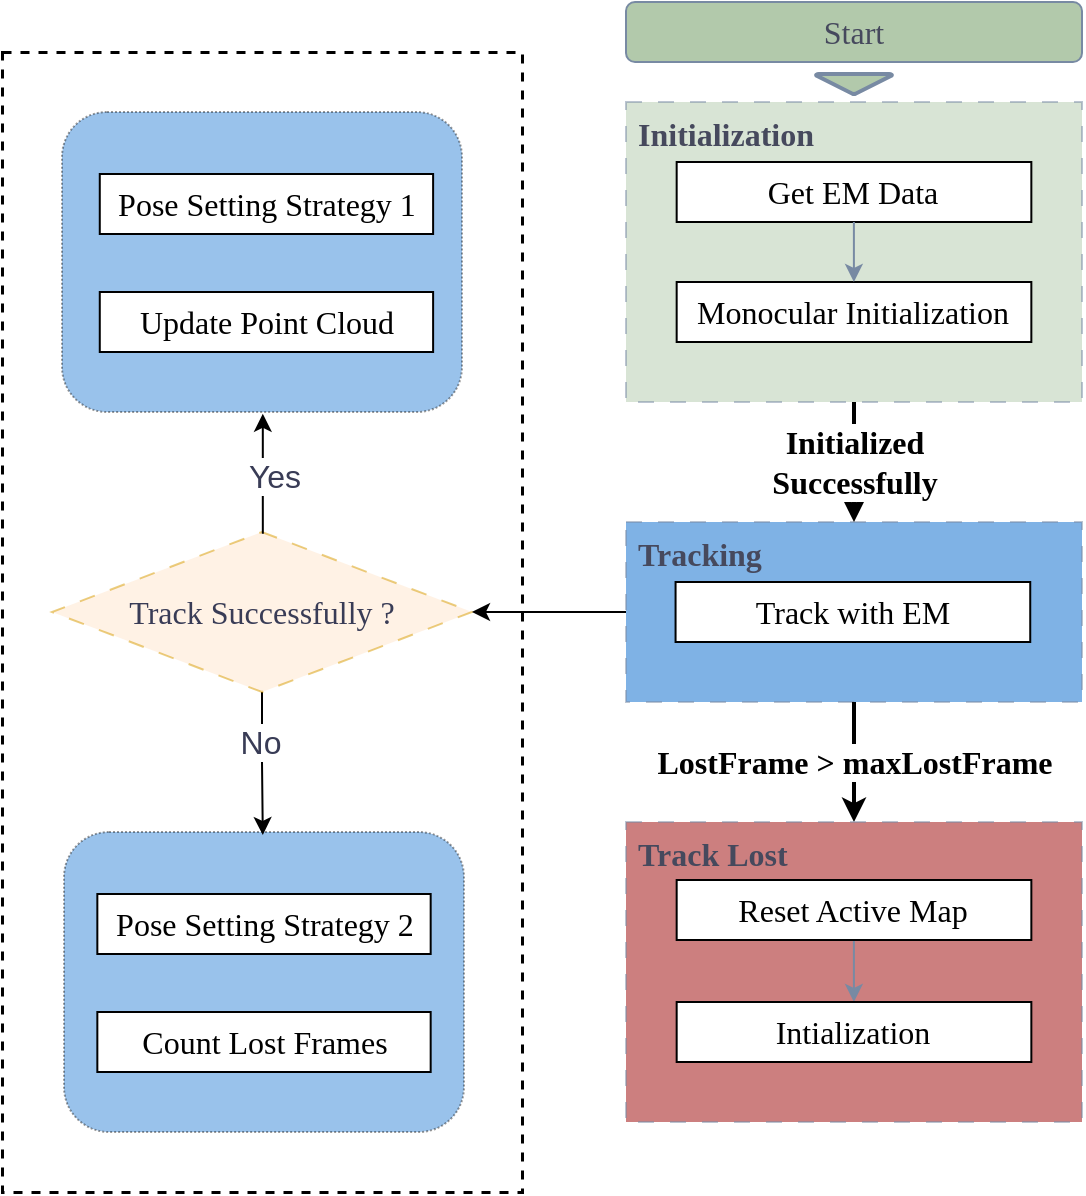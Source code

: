 <mxfile version="21.7.2" type="github">
  <diagram name="第 1 页" id="G7Pcc6TmtywT6FfzIDnz">
    <mxGraphModel dx="1122" dy="755" grid="1" gridSize="10" guides="1" tooltips="1" connect="0" arrows="1" fold="1" page="1" pageScale="1" pageWidth="827" pageHeight="1169" background="none" math="0" shadow="0">
      <root>
        <mxCell id="0" />
        <mxCell id="1" parent="0" />
        <mxCell id="d1WNU9h-yKKiMjP6R8Ru-19" value="" style="rounded=0;whiteSpace=wrap;html=1;fillColor=none;dashed=1;strokeWidth=1.5;" vertex="1" parent="1">
          <mxGeometry x="220" y="175" width="260" height="570" as="geometry" />
        </mxCell>
        <mxCell id="YHTQ-3PsGmllSr9fGuL9-46" value="" style="group;movable=1;resizable=1;rotatable=1;deletable=1;editable=1;locked=0;connectable=1;fontSize=16;fontFamily=Times New Roman;" parent="1" vertex="1" connectable="0">
          <mxGeometry x="532" y="150" width="228" height="200" as="geometry" />
        </mxCell>
        <mxCell id="YHTQ-3PsGmllSr9fGuL9-36" value="Start" style="rounded=1;whiteSpace=wrap;html=1;fillColor=#B2C9AB;strokeColor=#788AA3;fontColor=#46495D;labelBackgroundColor=none;movable=1;resizable=1;rotatable=1;deletable=1;editable=1;locked=0;connectable=1;fontSize=16;fontFamily=Times New Roman;" parent="YHTQ-3PsGmllSr9fGuL9-46" vertex="1">
          <mxGeometry width="228.0" height="30" as="geometry" />
        </mxCell>
        <mxCell id="YHTQ-3PsGmllSr9fGuL9-37" value="" style="strokeWidth=2;html=1;shape=mxgraph.flowchart.merge_or_storage;whiteSpace=wrap;labelBackgroundColor=none;fillColor=#B2C9AB;strokeColor=#788AA3;fontColor=#46495D;movable=1;resizable=1;rotatable=1;deletable=1;editable=1;locked=0;connectable=1;fontSize=16;fontFamily=Times New Roman;" parent="YHTQ-3PsGmllSr9fGuL9-46" vertex="1">
          <mxGeometry x="95.0" y="36" width="38.0" height="10" as="geometry" />
        </mxCell>
        <mxCell id="YHTQ-3PsGmllSr9fGuL9-41" value="&lt;b style=&quot;font-size: 16px;&quot;&gt;&amp;nbsp;Initialization&lt;/b&gt;" style="rounded=0;whiteSpace=wrap;html=1;strokeColor=#788AA3;fontColor=#46495D;fillColor=#B2C9AB;align=left;horizontal=1;verticalAlign=top;dashed=1;dashPattern=8 8;opacity=50;movable=1;resizable=1;rotatable=1;deletable=1;editable=1;locked=0;connectable=1;fontSize=16;fontFamily=Times New Roman;" parent="YHTQ-3PsGmllSr9fGuL9-46" vertex="1">
          <mxGeometry y="50" width="228.0" height="150" as="geometry" />
        </mxCell>
        <mxCell id="YHTQ-3PsGmllSr9fGuL9-42" value="Get EM Data" style="rounded=0;whiteSpace=wrap;html=1;movable=1;resizable=1;rotatable=1;deletable=1;editable=1;locked=0;connectable=1;fontSize=16;fontFamily=Times New Roman;" parent="YHTQ-3PsGmllSr9fGuL9-46" vertex="1">
          <mxGeometry x="25.333" y="80" width="177.333" height="30" as="geometry" />
        </mxCell>
        <mxCell id="YHTQ-3PsGmllSr9fGuL9-44" value="Monocular Initialization" style="rounded=0;whiteSpace=wrap;html=1;movable=1;resizable=1;rotatable=1;deletable=1;editable=1;locked=0;connectable=1;fontSize=16;fontFamily=Times New Roman;" parent="YHTQ-3PsGmllSr9fGuL9-46" vertex="1">
          <mxGeometry x="25.333" y="140" width="177.333" height="30" as="geometry" />
        </mxCell>
        <mxCell id="YHTQ-3PsGmllSr9fGuL9-45" value="" style="edgeStyle=orthogonalEdgeStyle;rounded=0;orthogonalLoop=1;jettySize=auto;html=1;strokeColor=#788AA3;fontColor=#46495D;fillColor=#B2C9AB;movable=1;resizable=1;rotatable=1;deletable=1;editable=1;locked=0;connectable=1;fontSize=16;fontFamily=Times New Roman;" parent="YHTQ-3PsGmllSr9fGuL9-46" source="YHTQ-3PsGmllSr9fGuL9-42" target="YHTQ-3PsGmllSr9fGuL9-44" edge="1">
          <mxGeometry relative="1" as="geometry">
            <Array as="points">
              <mxPoint x="114" y="120" />
              <mxPoint x="114" y="120" />
            </Array>
          </mxGeometry>
        </mxCell>
        <mxCell id="YHTQ-3PsGmllSr9fGuL9-63" value="" style="group;fontSize=16;fontFamily=Times New Roman;" parent="1" vertex="1" connectable="0">
          <mxGeometry x="532" y="410" width="228" height="150" as="geometry" />
        </mxCell>
        <mxCell id="YHTQ-3PsGmllSr9fGuL9-49" value="&lt;b style=&quot;font-size: 16px;&quot;&gt;&amp;nbsp;Tracking&lt;/b&gt;" style="rounded=0;whiteSpace=wrap;html=1;strokeColor=#788AA3;fontColor=#46495D;fillColor=#0066CC;align=left;horizontal=1;verticalAlign=top;dashed=1;dashPattern=8 8;opacity=50;movable=1;resizable=1;rotatable=1;deletable=1;editable=1;locked=0;connectable=1;fontSize=16;fontFamily=Times New Roman;" parent="YHTQ-3PsGmllSr9fGuL9-63" vertex="1">
          <mxGeometry width="228" height="90" as="geometry" />
        </mxCell>
        <mxCell id="YHTQ-3PsGmllSr9fGuL9-57" value="Track with EM" style="rounded=0;whiteSpace=wrap;html=1;movable=1;resizable=1;rotatable=1;deletable=1;editable=1;locked=0;connectable=1;fontSize=16;fontFamily=Times New Roman;" parent="YHTQ-3PsGmllSr9fGuL9-63" vertex="1">
          <mxGeometry x="24.783" y="30" width="177.333" height="30" as="geometry" />
        </mxCell>
        <mxCell id="YHTQ-3PsGmllSr9fGuL9-69" value="Initialized&lt;br style=&quot;font-size: 16px;&quot;&gt;Successfully" style="edgeStyle=orthogonalEdgeStyle;rounded=0;orthogonalLoop=1;jettySize=auto;html=1;strokeColor=#000000;fontFamily=Times New Roman;fontSize=16;fontColor=#000000;fillColor=#B2C9AB;fontStyle=1;strokeWidth=2;" parent="1" source="YHTQ-3PsGmllSr9fGuL9-41" target="YHTQ-3PsGmllSr9fGuL9-49" edge="1">
          <mxGeometry relative="1" as="geometry" />
        </mxCell>
        <mxCell id="YHTQ-3PsGmllSr9fGuL9-80" value="LostFrame &amp;gt; maxLostFrame" style="edgeStyle=orthogonalEdgeStyle;rounded=0;orthogonalLoop=1;jettySize=auto;html=1;strokeColor=#000000;fontFamily=Times New Roman;fontSize=16;fontColor=#000000;fillColor=#B2C9AB;fontStyle=1;entryX=0.5;entryY=0;entryDx=0;entryDy=0;strokeWidth=2;" parent="1" source="YHTQ-3PsGmllSr9fGuL9-49" target="YHTQ-3PsGmllSr9fGuL9-65" edge="1">
          <mxGeometry relative="1" as="geometry">
            <mxPoint x="622" y="700" as="targetPoint" />
          </mxGeometry>
        </mxCell>
        <mxCell id="YHTQ-3PsGmllSr9fGuL9-65" value="&lt;b style=&quot;font-size: 16px;&quot;&gt;&amp;nbsp;Track Lost&lt;/b&gt;" style="rounded=0;whiteSpace=wrap;html=1;strokeColor=#788AA3;fontColor=#46495D;fillColor=#990000;align=left;horizontal=1;verticalAlign=top;dashed=1;dashPattern=8 8;opacity=50;movable=1;resizable=1;rotatable=1;deletable=1;editable=1;locked=0;connectable=1;fontSize=16;fontFamily=Times New Roman;" parent="1" vertex="1">
          <mxGeometry x="532" y="560" width="228" height="150" as="geometry" />
        </mxCell>
        <mxCell id="YHTQ-3PsGmllSr9fGuL9-64" value="" style="group;fontSize=16;fontFamily=Times New Roman;" parent="1" vertex="1" connectable="0">
          <mxGeometry x="532" y="560" width="228" height="150" as="geometry" />
        </mxCell>
        <mxCell id="YHTQ-3PsGmllSr9fGuL9-77" value="" style="edgeStyle=orthogonalEdgeStyle;rounded=0;orthogonalLoop=1;jettySize=auto;html=1;strokeColor=#788AA3;fontFamily=Times New Roman;fontSize=16;fontColor=#ffffff;fillColor=#B2C9AB;" parent="YHTQ-3PsGmllSr9fGuL9-64" source="YHTQ-3PsGmllSr9fGuL9-66" target="YHTQ-3PsGmllSr9fGuL9-76" edge="1">
          <mxGeometry relative="1" as="geometry" />
        </mxCell>
        <mxCell id="YHTQ-3PsGmllSr9fGuL9-66" value="Reset Active Map" style="rounded=0;whiteSpace=wrap;html=1;movable=1;resizable=1;rotatable=1;deletable=1;editable=1;locked=0;connectable=1;fontSize=16;fontFamily=Times New Roman;" parent="YHTQ-3PsGmllSr9fGuL9-64" vertex="1">
          <mxGeometry x="25.333" y="29" width="177.333" height="30" as="geometry" />
        </mxCell>
        <mxCell id="YHTQ-3PsGmllSr9fGuL9-76" value="Intialization" style="rounded=0;whiteSpace=wrap;html=1;movable=1;resizable=1;rotatable=1;deletable=1;editable=1;locked=0;connectable=1;fontSize=16;fontFamily=Times New Roman;" parent="YHTQ-3PsGmllSr9fGuL9-64" vertex="1">
          <mxGeometry x="25.333" y="90" width="177.333" height="30" as="geometry" />
        </mxCell>
        <mxCell id="YHTQ-3PsGmllSr9fGuL9-161" value="" style="group;fontSize=16;fontFamily=Times New Roman;" parent="1" vertex="1" connectable="0">
          <mxGeometry x="250" y="205" width="200" height="150" as="geometry" />
        </mxCell>
        <mxCell id="YHTQ-3PsGmllSr9fGuL9-151" value="&lt;div style=&quot;font-size: 16px;&quot;&gt;&lt;br style=&quot;font-size: 16px;&quot;&gt;&lt;/div&gt;" style="rounded=1;whiteSpace=wrap;html=1;strokeColor=default;fontFamily=Times New Roman;fontSize=16;fontColor=default;fillColor=#0066CC;opacity=40;dashed=1;dashPattern=1 1;align=left;verticalAlign=top;horizontal=1;spacingLeft=4;spacing=5;" parent="YHTQ-3PsGmllSr9fGuL9-161" vertex="1">
          <mxGeometry width="200" height="150" as="geometry" />
        </mxCell>
        <mxCell id="YHTQ-3PsGmllSr9fGuL9-152" value="Update Point Cloud" style="rounded=0;whiteSpace=wrap;html=1;strokeColor=default;fontFamily=Times New Roman;fontSize=16;fontColor=default;fillColor=default;" parent="YHTQ-3PsGmllSr9fGuL9-161" vertex="1">
          <mxGeometry x="18.889" y="90" width="166.667" height="30" as="geometry" />
        </mxCell>
        <mxCell id="YHTQ-3PsGmllSr9fGuL9-153" value="Pose Setting Strategy 1" style="rounded=0;whiteSpace=wrap;html=1;strokeColor=default;fontFamily=Times New Roman;fontSize=16;fontColor=default;fillColor=default;" parent="YHTQ-3PsGmllSr9fGuL9-161" vertex="1">
          <mxGeometry x="18.889" y="31" width="166.667" height="30" as="geometry" />
        </mxCell>
        <mxCell id="YHTQ-3PsGmllSr9fGuL9-162" value="" style="group;fontSize=16;fontFamily=Times New Roman;" parent="1" vertex="1" connectable="0">
          <mxGeometry x="287" y="565" width="180" height="150" as="geometry" />
        </mxCell>
        <mxCell id="YHTQ-3PsGmllSr9fGuL9-138" value="&lt;div style=&quot;font-size: 16px;&quot;&gt;&lt;br&gt;&lt;/div&gt;" style="rounded=1;whiteSpace=wrap;html=1;strokeColor=default;fontFamily=Times New Roman;fontSize=16;fontColor=default;fillColor=#0066CC;opacity=40;dashed=1;dashPattern=1 1;align=left;verticalAlign=top;horizontal=1;spacingLeft=4;spacing=5;" parent="YHTQ-3PsGmllSr9fGuL9-162" vertex="1">
          <mxGeometry x="-36" width="200" height="150" as="geometry" />
        </mxCell>
        <mxCell id="d1WNU9h-yKKiMjP6R8Ru-2" value="Pose Setting Strategy 2" style="rounded=0;whiteSpace=wrap;html=1;strokeColor=default;fontFamily=Times New Roman;fontSize=16;fontColor=default;fillColor=default;" vertex="1" parent="YHTQ-3PsGmllSr9fGuL9-162">
          <mxGeometry x="-19.331" y="31" width="166.667" height="30" as="geometry" />
        </mxCell>
        <mxCell id="d1WNU9h-yKKiMjP6R8Ru-3" value="Count Lost Frames" style="rounded=0;whiteSpace=wrap;html=1;strokeColor=default;fontFamily=Times New Roman;fontSize=16;fontColor=default;fillColor=default;" vertex="1" parent="YHTQ-3PsGmllSr9fGuL9-162">
          <mxGeometry x="-19.331" y="90" width="166.667" height="30" as="geometry" />
        </mxCell>
        <mxCell id="d1WNU9h-yKKiMjP6R8Ru-14" value="" style="edgeStyle=orthogonalEdgeStyle;rounded=0;orthogonalLoop=1;jettySize=auto;html=1;strokeColor=#000000;fontColor=#393C56;fillColor=#F2CC8F;entryX=0.497;entryY=0.01;entryDx=0;entryDy=0;entryPerimeter=0;" edge="1" parent="1" source="d1WNU9h-yKKiMjP6R8Ru-9" target="YHTQ-3PsGmllSr9fGuL9-138">
          <mxGeometry relative="1" as="geometry" />
        </mxCell>
        <mxCell id="d1WNU9h-yKKiMjP6R8Ru-16" value="No" style="edgeLabel;html=1;align=center;verticalAlign=middle;resizable=0;points=[];fontColor=#393C56;fontSize=16;" vertex="1" connectable="0" parent="d1WNU9h-yKKiMjP6R8Ru-14">
          <mxGeometry x="-0.288" y="-1" relative="1" as="geometry">
            <mxPoint y="-1" as="offset" />
          </mxGeometry>
        </mxCell>
        <mxCell id="d1WNU9h-yKKiMjP6R8Ru-9" value="Track Successfully ?" style="rhombus;whiteSpace=wrap;html=1;strokeColor=#D79B00;fontColor=#393C56;fillColor=#FFE6CC;dashed=1;dashPattern=8 8;opacity=50;fontSize=16;fontFamily=Times New Roman;" vertex="1" parent="1">
          <mxGeometry x="245" y="415" width="210" height="80" as="geometry" />
        </mxCell>
        <mxCell id="d1WNU9h-yKKiMjP6R8Ru-13" value="" style="endArrow=classic;html=1;rounded=0;strokeColor=#000000;fontColor=#393C56;fillColor=#F2CC8F;entryX=0.502;entryY=1.006;entryDx=0;entryDy=0;entryPerimeter=0;exitX=0.502;exitY=0.011;exitDx=0;exitDy=0;exitPerimeter=0;" edge="1" parent="1" source="d1WNU9h-yKKiMjP6R8Ru-9" target="YHTQ-3PsGmllSr9fGuL9-151">
          <mxGeometry width="50" height="50" relative="1" as="geometry">
            <mxPoint x="400" y="555" as="sourcePoint" />
            <mxPoint x="450" y="505" as="targetPoint" />
          </mxGeometry>
        </mxCell>
        <mxCell id="d1WNU9h-yKKiMjP6R8Ru-15" value="Yes" style="edgeLabel;html=1;align=center;verticalAlign=middle;resizable=0;points=[];fontColor=#393C56;fontSize=16;" vertex="1" connectable="0" parent="d1WNU9h-yKKiMjP6R8Ru-13">
          <mxGeometry x="-0.019" y="-5" relative="1" as="geometry">
            <mxPoint as="offset" />
          </mxGeometry>
        </mxCell>
        <mxCell id="d1WNU9h-yKKiMjP6R8Ru-20" value="" style="edgeStyle=orthogonalEdgeStyle;rounded=0;orthogonalLoop=1;jettySize=auto;html=1;" edge="1" parent="1" source="YHTQ-3PsGmllSr9fGuL9-49" target="d1WNU9h-yKKiMjP6R8Ru-9">
          <mxGeometry relative="1" as="geometry" />
        </mxCell>
      </root>
    </mxGraphModel>
  </diagram>
</mxfile>
